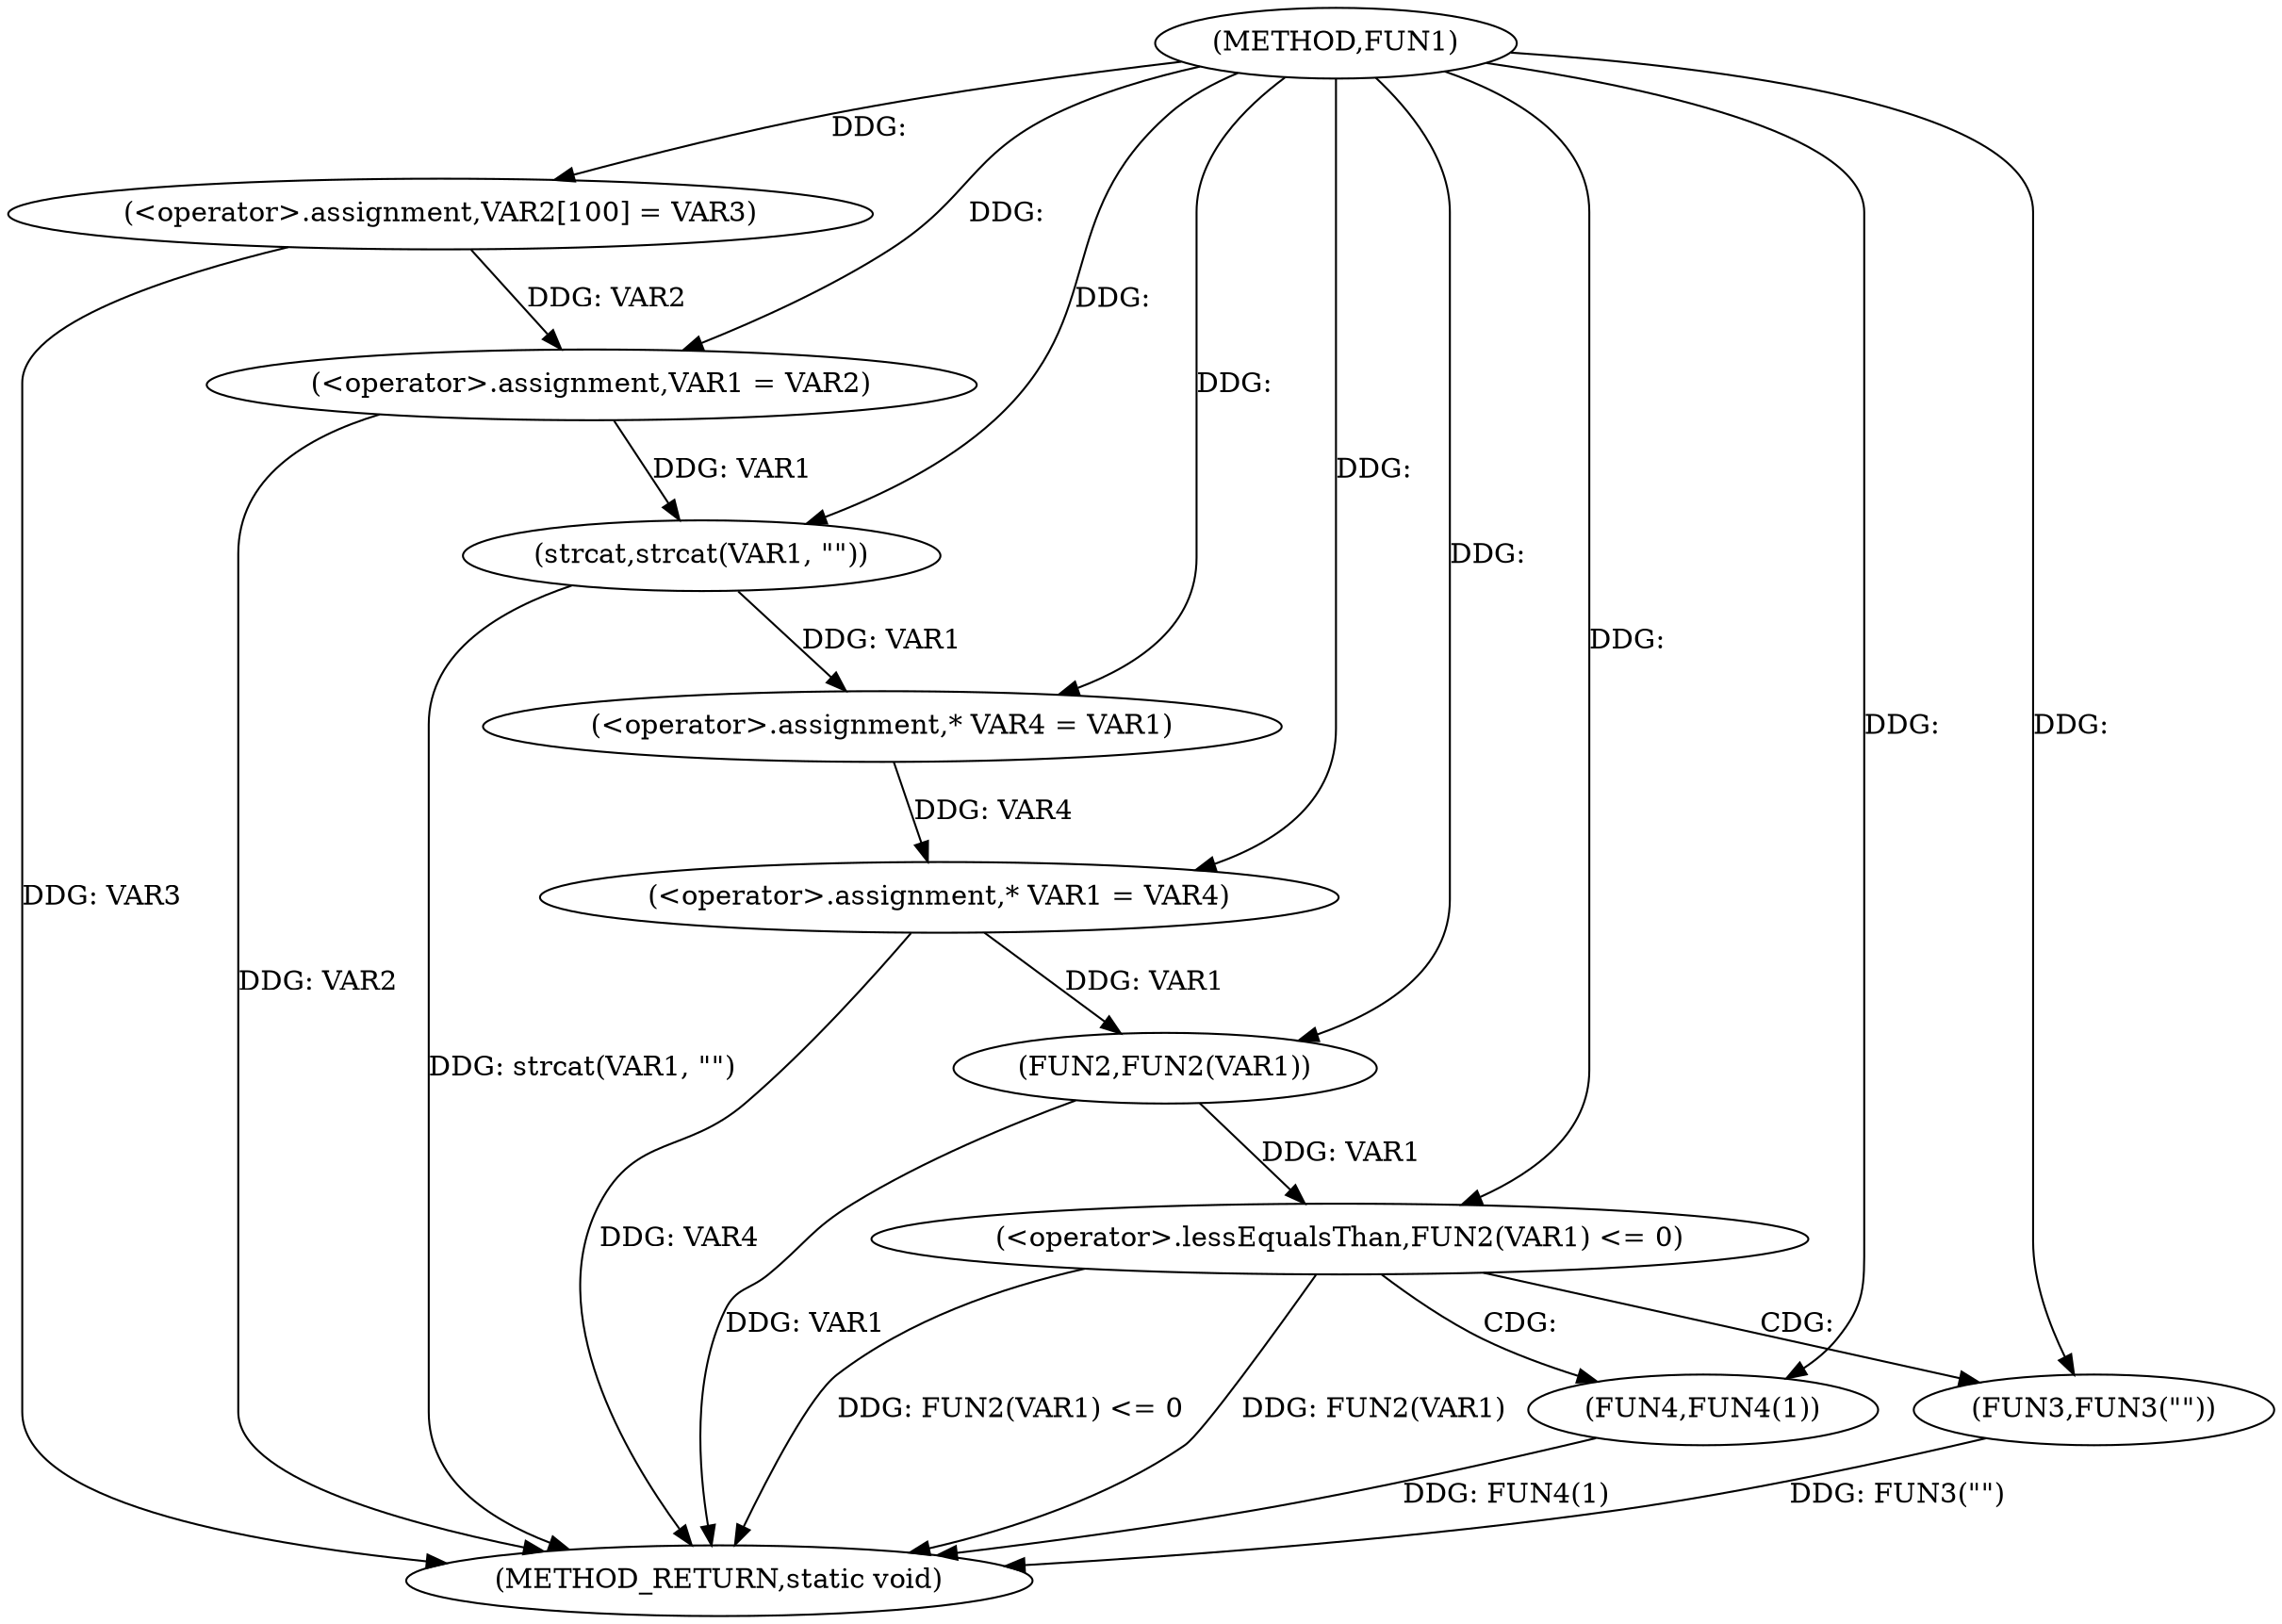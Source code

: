digraph FUN1 {  
"1000100" [label = "(METHOD,FUN1)" ]
"1000132" [label = "(METHOD_RETURN,static void)" ]
"1000104" [label = "(<operator>.assignment,VAR2[100] = VAR3)" ]
"1000107" [label = "(<operator>.assignment,VAR1 = VAR2)" ]
"1000110" [label = "(strcat,strcat(VAR1, \"\"))" ]
"1000115" [label = "(<operator>.assignment,* VAR4 = VAR1)" ]
"1000119" [label = "(<operator>.assignment,* VAR1 = VAR4)" ]
"1000123" [label = "(<operator>.lessEqualsThan,FUN2(VAR1) <= 0)" ]
"1000124" [label = "(FUN2,FUN2(VAR1))" ]
"1000128" [label = "(FUN3,FUN3(\"\"))" ]
"1000130" [label = "(FUN4,FUN4(1))" ]
  "1000130" -> "1000132"  [ label = "DDG: FUN4(1)"] 
  "1000124" -> "1000132"  [ label = "DDG: VAR1"] 
  "1000123" -> "1000132"  [ label = "DDG: FUN2(VAR1) <= 0"] 
  "1000110" -> "1000132"  [ label = "DDG: strcat(VAR1, \"\")"] 
  "1000128" -> "1000132"  [ label = "DDG: FUN3(\"\")"] 
  "1000123" -> "1000132"  [ label = "DDG: FUN2(VAR1)"] 
  "1000119" -> "1000132"  [ label = "DDG: VAR4"] 
  "1000104" -> "1000132"  [ label = "DDG: VAR3"] 
  "1000107" -> "1000132"  [ label = "DDG: VAR2"] 
  "1000100" -> "1000104"  [ label = "DDG: "] 
  "1000104" -> "1000107"  [ label = "DDG: VAR2"] 
  "1000100" -> "1000107"  [ label = "DDG: "] 
  "1000107" -> "1000110"  [ label = "DDG: VAR1"] 
  "1000100" -> "1000110"  [ label = "DDG: "] 
  "1000110" -> "1000115"  [ label = "DDG: VAR1"] 
  "1000100" -> "1000115"  [ label = "DDG: "] 
  "1000115" -> "1000119"  [ label = "DDG: VAR4"] 
  "1000100" -> "1000119"  [ label = "DDG: "] 
  "1000124" -> "1000123"  [ label = "DDG: VAR1"] 
  "1000119" -> "1000124"  [ label = "DDG: VAR1"] 
  "1000100" -> "1000124"  [ label = "DDG: "] 
  "1000100" -> "1000123"  [ label = "DDG: "] 
  "1000100" -> "1000128"  [ label = "DDG: "] 
  "1000100" -> "1000130"  [ label = "DDG: "] 
  "1000123" -> "1000128"  [ label = "CDG: "] 
  "1000123" -> "1000130"  [ label = "CDG: "] 
}
